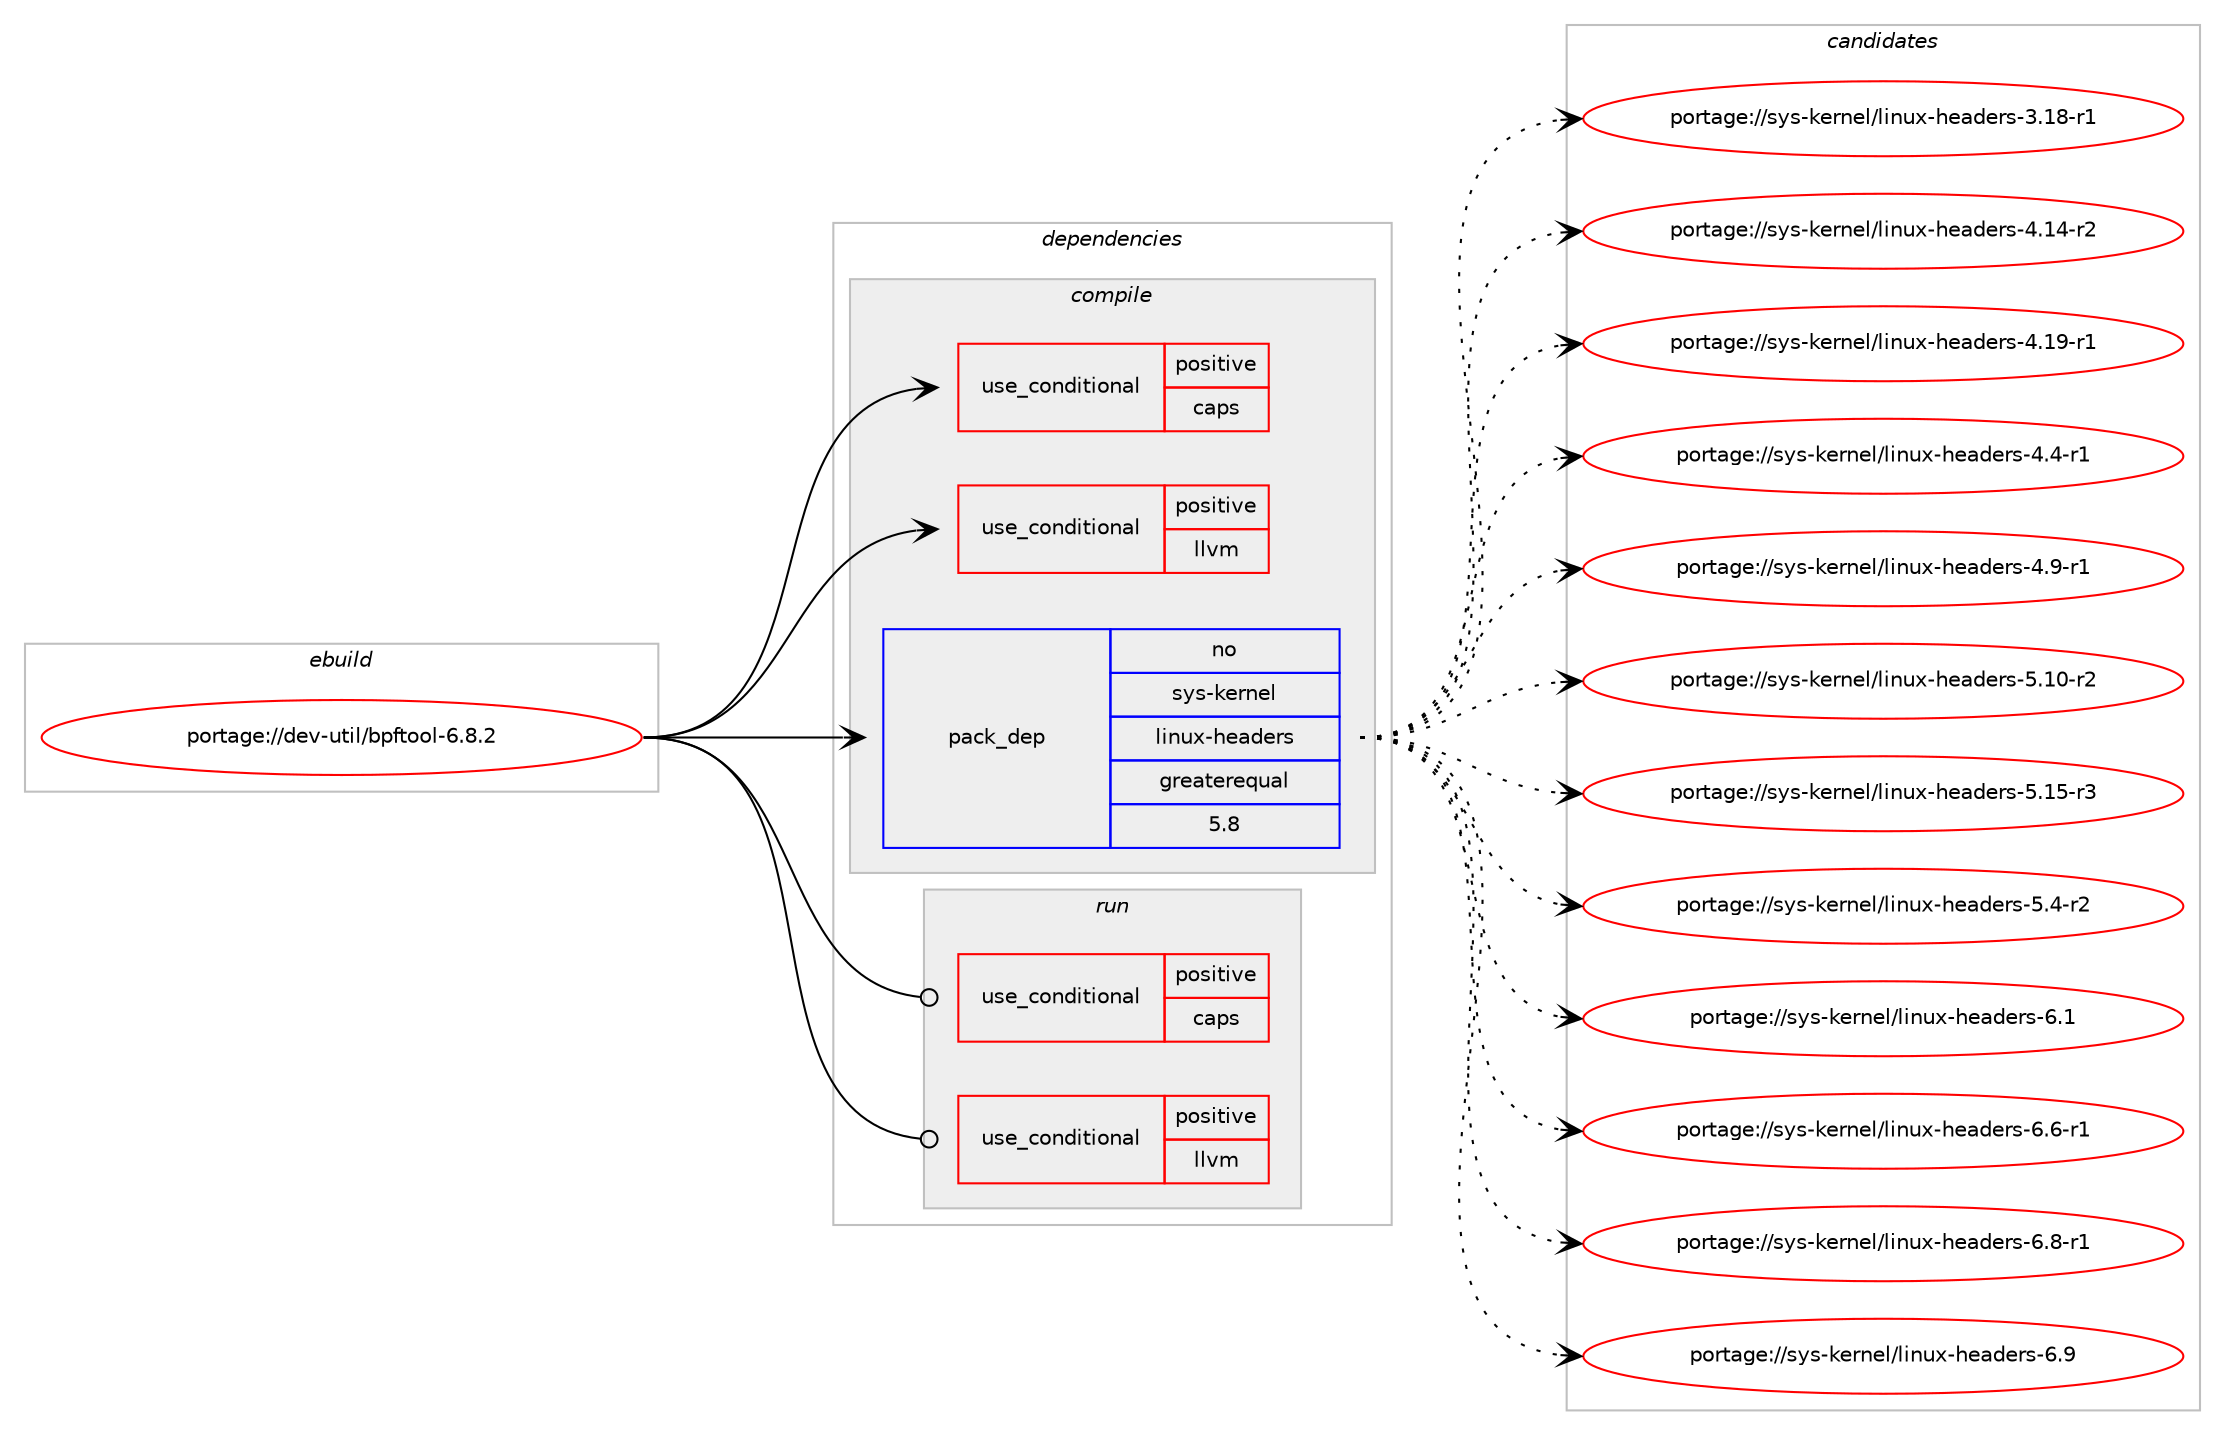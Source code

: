 digraph prolog {

# *************
# Graph options
# *************

newrank=true;
concentrate=true;
compound=true;
graph [rankdir=LR,fontname=Helvetica,fontsize=10,ranksep=1.5];#, ranksep=2.5, nodesep=0.2];
edge  [arrowhead=vee];
node  [fontname=Helvetica,fontsize=10];

# **********
# The ebuild
# **********

subgraph cluster_leftcol {
color=gray;
rank=same;
label=<<i>ebuild</i>>;
id [label="portage://dev-util/bpftool-6.8.2", color=red, width=4, href="../dev-util/bpftool-6.8.2.svg"];
}

# ****************
# The dependencies
# ****************

subgraph cluster_midcol {
color=gray;
label=<<i>dependencies</i>>;
subgraph cluster_compile {
fillcolor="#eeeeee";
style=filled;
label=<<i>compile</i>>;
subgraph cond57888 {
dependency108103 [label=<<TABLE BORDER="0" CELLBORDER="1" CELLSPACING="0" CELLPADDING="4"><TR><TD ROWSPAN="3" CELLPADDING="10">use_conditional</TD></TR><TR><TD>positive</TD></TR><TR><TD>caps</TD></TR></TABLE>>, shape=none, color=red];
# *** BEGIN UNKNOWN DEPENDENCY TYPE (TODO) ***
# dependency108103 -> package_dependency(portage://dev-util/bpftool-6.8.2,install,no,sys-libs,libcap,none,[,,],any_same_slot,[])
# *** END UNKNOWN DEPENDENCY TYPE (TODO) ***

}
id:e -> dependency108103:w [weight=20,style="solid",arrowhead="vee"];
subgraph cond57889 {
dependency108104 [label=<<TABLE BORDER="0" CELLBORDER="1" CELLSPACING="0" CELLPADDING="4"><TR><TD ROWSPAN="3" CELLPADDING="10">use_conditional</TD></TR><TR><TD>positive</TD></TR><TR><TD>llvm</TD></TR></TABLE>>, shape=none, color=red];
# *** BEGIN UNKNOWN DEPENDENCY TYPE (TODO) ***
# dependency108104 -> package_dependency(portage://dev-util/bpftool-6.8.2,install,no,sys-devel,llvm,none,[,,],any_same_slot,[])
# *** END UNKNOWN DEPENDENCY TYPE (TODO) ***

}
id:e -> dependency108104:w [weight=20,style="solid",arrowhead="vee"];
subgraph pack48835 {
dependency108105 [label=<<TABLE BORDER="0" CELLBORDER="1" CELLSPACING="0" CELLPADDING="4" WIDTH="220"><TR><TD ROWSPAN="6" CELLPADDING="30">pack_dep</TD></TR><TR><TD WIDTH="110">no</TD></TR><TR><TD>sys-kernel</TD></TR><TR><TD>linux-headers</TD></TR><TR><TD>greaterequal</TD></TR><TR><TD>5.8</TD></TR></TABLE>>, shape=none, color=blue];
}
id:e -> dependency108105:w [weight=20,style="solid",arrowhead="vee"];
# *** BEGIN UNKNOWN DEPENDENCY TYPE (TODO) ***
# id -> package_dependency(portage://dev-util/bpftool-6.8.2,install,no,sys-libs,binutils-libs,none,[,,],any_same_slot,[])
# *** END UNKNOWN DEPENDENCY TYPE (TODO) ***

# *** BEGIN UNKNOWN DEPENDENCY TYPE (TODO) ***
# id -> package_dependency(portage://dev-util/bpftool-6.8.2,install,no,sys-libs,zlib,none,[,,],any_same_slot,[])
# *** END UNKNOWN DEPENDENCY TYPE (TODO) ***

# *** BEGIN UNKNOWN DEPENDENCY TYPE (TODO) ***
# id -> package_dependency(portage://dev-util/bpftool-6.8.2,install,no,virtual,libelf,none,[,,],any_same_slot,[])
# *** END UNKNOWN DEPENDENCY TYPE (TODO) ***

}
subgraph cluster_compileandrun {
fillcolor="#eeeeee";
style=filled;
label=<<i>compile and run</i>>;
}
subgraph cluster_run {
fillcolor="#eeeeee";
style=filled;
label=<<i>run</i>>;
subgraph cond57890 {
dependency108106 [label=<<TABLE BORDER="0" CELLBORDER="1" CELLSPACING="0" CELLPADDING="4"><TR><TD ROWSPAN="3" CELLPADDING="10">use_conditional</TD></TR><TR><TD>positive</TD></TR><TR><TD>caps</TD></TR></TABLE>>, shape=none, color=red];
# *** BEGIN UNKNOWN DEPENDENCY TYPE (TODO) ***
# dependency108106 -> package_dependency(portage://dev-util/bpftool-6.8.2,run,no,sys-libs,libcap,none,[,,],any_same_slot,[])
# *** END UNKNOWN DEPENDENCY TYPE (TODO) ***

}
id:e -> dependency108106:w [weight=20,style="solid",arrowhead="odot"];
subgraph cond57891 {
dependency108107 [label=<<TABLE BORDER="0" CELLBORDER="1" CELLSPACING="0" CELLPADDING="4"><TR><TD ROWSPAN="3" CELLPADDING="10">use_conditional</TD></TR><TR><TD>positive</TD></TR><TR><TD>llvm</TD></TR></TABLE>>, shape=none, color=red];
# *** BEGIN UNKNOWN DEPENDENCY TYPE (TODO) ***
# dependency108107 -> package_dependency(portage://dev-util/bpftool-6.8.2,run,no,sys-devel,llvm,none,[,,],any_same_slot,[])
# *** END UNKNOWN DEPENDENCY TYPE (TODO) ***

}
id:e -> dependency108107:w [weight=20,style="solid",arrowhead="odot"];
# *** BEGIN UNKNOWN DEPENDENCY TYPE (TODO) ***
# id -> package_dependency(portage://dev-util/bpftool-6.8.2,run,no,sys-libs,binutils-libs,none,[,,],any_same_slot,[])
# *** END UNKNOWN DEPENDENCY TYPE (TODO) ***

# *** BEGIN UNKNOWN DEPENDENCY TYPE (TODO) ***
# id -> package_dependency(portage://dev-util/bpftool-6.8.2,run,no,sys-libs,zlib,none,[,,],any_same_slot,[])
# *** END UNKNOWN DEPENDENCY TYPE (TODO) ***

# *** BEGIN UNKNOWN DEPENDENCY TYPE (TODO) ***
# id -> package_dependency(portage://dev-util/bpftool-6.8.2,run,no,virtual,libelf,none,[,,],any_same_slot,[])
# *** END UNKNOWN DEPENDENCY TYPE (TODO) ***

}
}

# **************
# The candidates
# **************

subgraph cluster_choices {
rank=same;
color=gray;
label=<<i>candidates</i>>;

subgraph choice48835 {
color=black;
nodesep=1;
choice1151211154510710111411010110847108105110117120451041019710010111411545514649564511449 [label="portage://sys-kernel/linux-headers-3.18-r1", color=red, width=4,href="../sys-kernel/linux-headers-3.18-r1.svg"];
choice1151211154510710111411010110847108105110117120451041019710010111411545524649524511450 [label="portage://sys-kernel/linux-headers-4.14-r2", color=red, width=4,href="../sys-kernel/linux-headers-4.14-r2.svg"];
choice1151211154510710111411010110847108105110117120451041019710010111411545524649574511449 [label="portage://sys-kernel/linux-headers-4.19-r1", color=red, width=4,href="../sys-kernel/linux-headers-4.19-r1.svg"];
choice11512111545107101114110101108471081051101171204510410197100101114115455246524511449 [label="portage://sys-kernel/linux-headers-4.4-r1", color=red, width=4,href="../sys-kernel/linux-headers-4.4-r1.svg"];
choice11512111545107101114110101108471081051101171204510410197100101114115455246574511449 [label="portage://sys-kernel/linux-headers-4.9-r1", color=red, width=4,href="../sys-kernel/linux-headers-4.9-r1.svg"];
choice1151211154510710111411010110847108105110117120451041019710010111411545534649484511450 [label="portage://sys-kernel/linux-headers-5.10-r2", color=red, width=4,href="../sys-kernel/linux-headers-5.10-r2.svg"];
choice1151211154510710111411010110847108105110117120451041019710010111411545534649534511451 [label="portage://sys-kernel/linux-headers-5.15-r3", color=red, width=4,href="../sys-kernel/linux-headers-5.15-r3.svg"];
choice11512111545107101114110101108471081051101171204510410197100101114115455346524511450 [label="portage://sys-kernel/linux-headers-5.4-r2", color=red, width=4,href="../sys-kernel/linux-headers-5.4-r2.svg"];
choice1151211154510710111411010110847108105110117120451041019710010111411545544649 [label="portage://sys-kernel/linux-headers-6.1", color=red, width=4,href="../sys-kernel/linux-headers-6.1.svg"];
choice11512111545107101114110101108471081051101171204510410197100101114115455446544511449 [label="portage://sys-kernel/linux-headers-6.6-r1", color=red, width=4,href="../sys-kernel/linux-headers-6.6-r1.svg"];
choice11512111545107101114110101108471081051101171204510410197100101114115455446564511449 [label="portage://sys-kernel/linux-headers-6.8-r1", color=red, width=4,href="../sys-kernel/linux-headers-6.8-r1.svg"];
choice1151211154510710111411010110847108105110117120451041019710010111411545544657 [label="portage://sys-kernel/linux-headers-6.9", color=red, width=4,href="../sys-kernel/linux-headers-6.9.svg"];
dependency108105:e -> choice1151211154510710111411010110847108105110117120451041019710010111411545514649564511449:w [style=dotted,weight="100"];
dependency108105:e -> choice1151211154510710111411010110847108105110117120451041019710010111411545524649524511450:w [style=dotted,weight="100"];
dependency108105:e -> choice1151211154510710111411010110847108105110117120451041019710010111411545524649574511449:w [style=dotted,weight="100"];
dependency108105:e -> choice11512111545107101114110101108471081051101171204510410197100101114115455246524511449:w [style=dotted,weight="100"];
dependency108105:e -> choice11512111545107101114110101108471081051101171204510410197100101114115455246574511449:w [style=dotted,weight="100"];
dependency108105:e -> choice1151211154510710111411010110847108105110117120451041019710010111411545534649484511450:w [style=dotted,weight="100"];
dependency108105:e -> choice1151211154510710111411010110847108105110117120451041019710010111411545534649534511451:w [style=dotted,weight="100"];
dependency108105:e -> choice11512111545107101114110101108471081051101171204510410197100101114115455346524511450:w [style=dotted,weight="100"];
dependency108105:e -> choice1151211154510710111411010110847108105110117120451041019710010111411545544649:w [style=dotted,weight="100"];
dependency108105:e -> choice11512111545107101114110101108471081051101171204510410197100101114115455446544511449:w [style=dotted,weight="100"];
dependency108105:e -> choice11512111545107101114110101108471081051101171204510410197100101114115455446564511449:w [style=dotted,weight="100"];
dependency108105:e -> choice1151211154510710111411010110847108105110117120451041019710010111411545544657:w [style=dotted,weight="100"];
}
}

}
